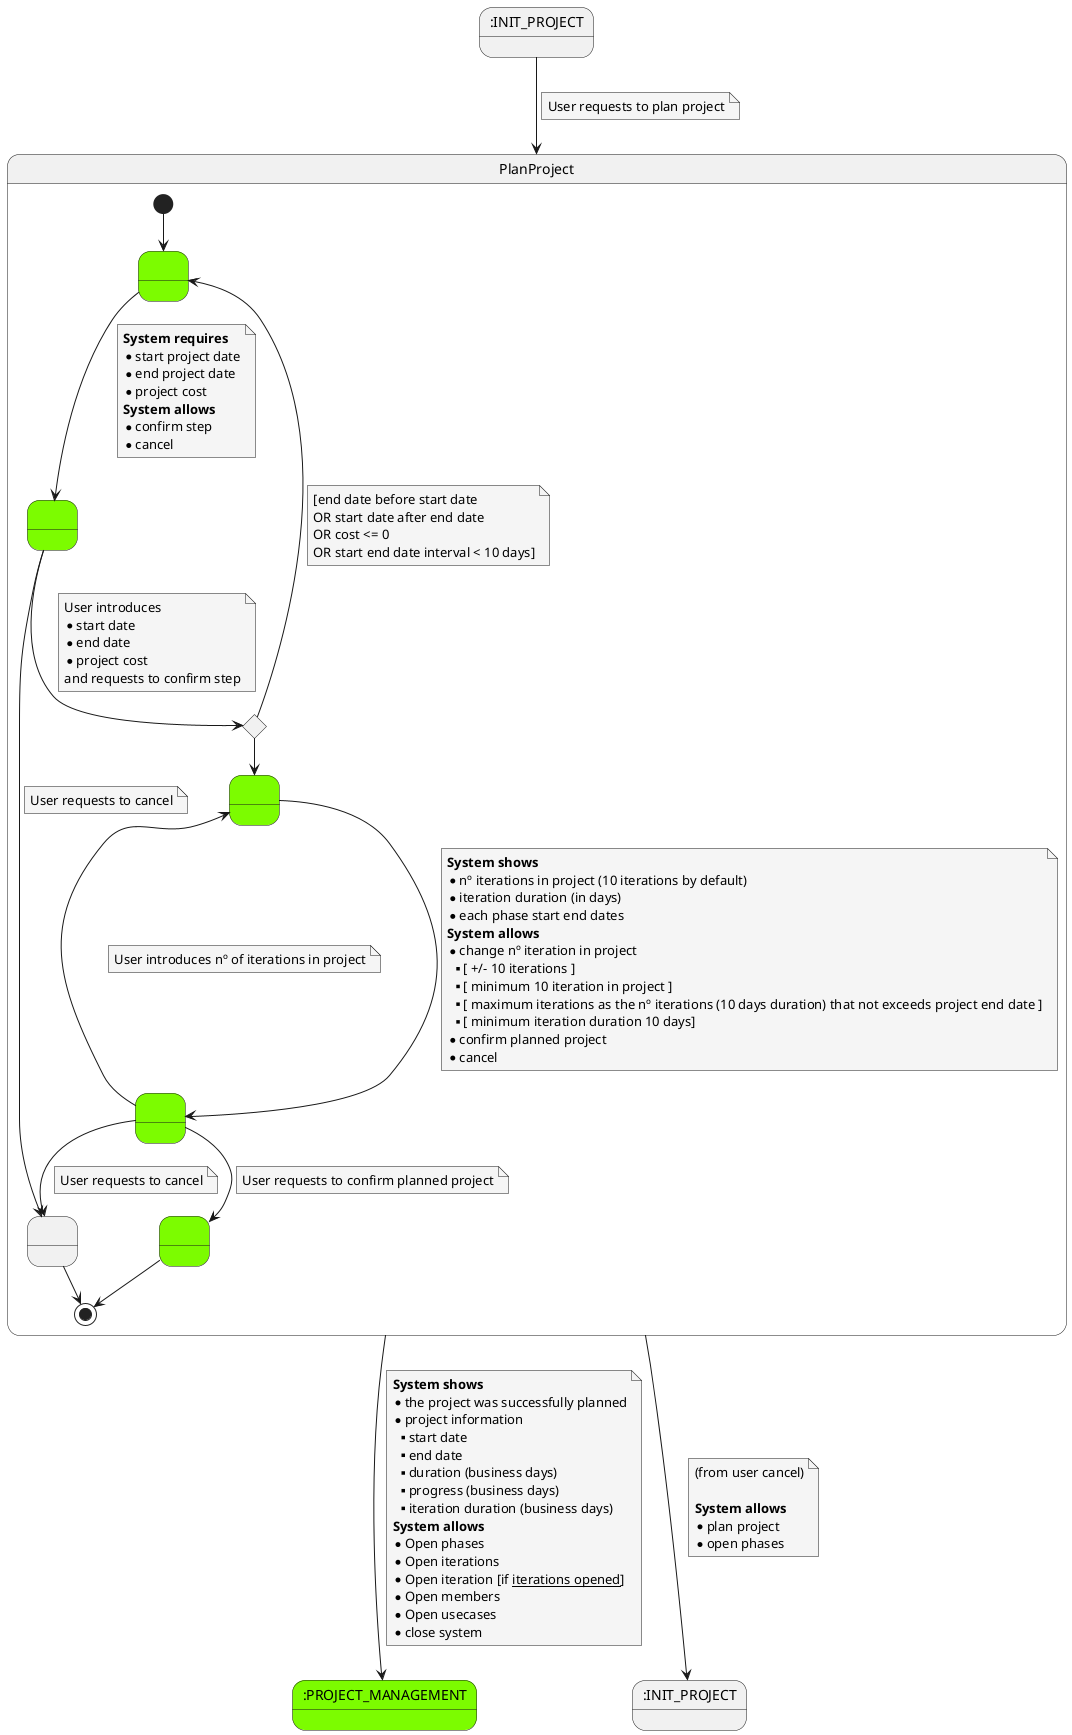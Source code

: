 @startuml

skinparam {
    NoteBackgroundColor #whiteSmoke
}

state PROJECT_MANAGEMENTEND as ":PROJECT_MANAGEMENT" #LawnGreen
state INIT_PROJECTSTART as ":INIT_PROJECT"
state INIT_PROJECTEND as ":INIT_PROJECT"

INIT_PROJECTSTART --> PlanProject
note on link
    User requests to plan project
end note

state PlanProject {
    state 1 as " " #LawnGreen
    state 2 as " " #LawnGreen
    state 3 <<choice>>
    state 4 as " " #LawnGreen
    state 5 as " " #LawnGreen
    state 6 as " " #LawnGreen
    state 10 as " "

    [*] --> 1

    1 --> 2
    note on link
    <b>System requires</b>
    * start project date
    * end project date
    * project cost
    <b>System allows</b>
    * confirm step
    * cancel
    end note

    2 --> 10
    note on link
        User requests to cancel
    end note

    2 --> 3
    note on link
        User introduces
        * start date
        * end date
        * project cost
        and requests to confirm step
    end note

    3 --> 1
    note on link
        [end date before start date
        OR start date after end date
        OR cost <= 0
        OR start end date interval < 10 days]
    end note

    3 --> 4

    4 --> 5
    note on link
        <b>System shows</b>
        * nº iterations in project (10 iterations by default)
        * iteration duration (in days)
        * each phase start end dates
        <b>System allows</b>
        * change nº iteration in project
        **[ +/- 10 iterations ]
        **[ minimum 10 iteration in project ]
        **[ maximum iterations as the nº iterations (10 days duration) that not exceeds project end date ]
        **[ minimum iteration duration 10 days]
        * confirm planned project
        * cancel
    end note

    5 --> 10
    note on link
        User requests to cancel
    end note

    10 --> [*]


    5 --> 4
    note on link
        User introduces nº of iterations in project
    end note

    5 --> 6
    note on link
        User requests to confirm planned project
    end note

    6 --> [*]

}

PlanProject --> PROJECT_MANAGEMENTEND
note on link
        <b>System shows</b>
        * the project was successfully planned
        * project information
        ** start date
        ** end date
        ** duration (business days)
        ** progress (business days)
        ** iteration duration (business days)
        <b>System allows</b>
        * Open phases
        * Open iterations
        * Open iteration [if __iterations opened__]
        * Open members
        * Open usecases
        * close system
    end note


PlanProject --> INIT_PROJECTEND
note on link
(from user cancel)

<b>System allows</b>
* plan project
* open phases
end note

@enduml
